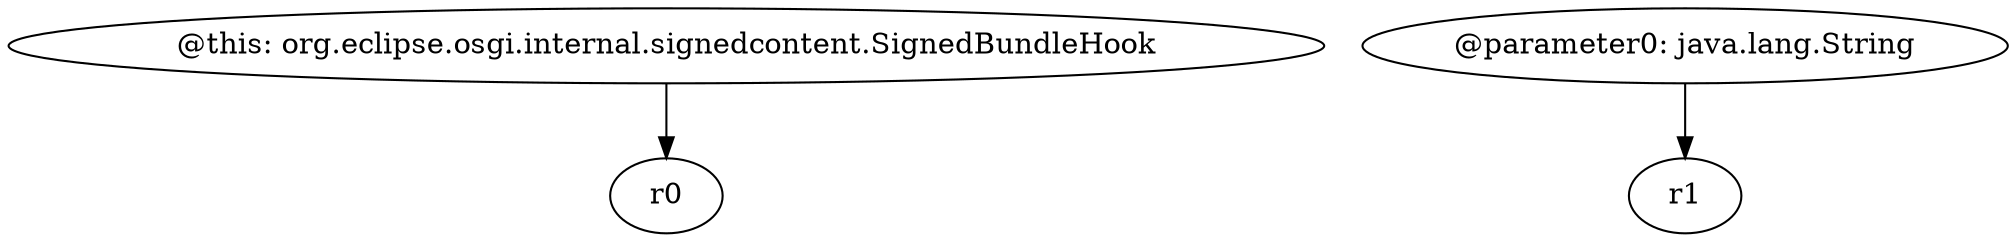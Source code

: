 digraph g {
0[label="@this: org.eclipse.osgi.internal.signedcontent.SignedBundleHook"]
1[label="r0"]
0->1[label=""]
2[label="@parameter0: java.lang.String"]
3[label="r1"]
2->3[label=""]
}
